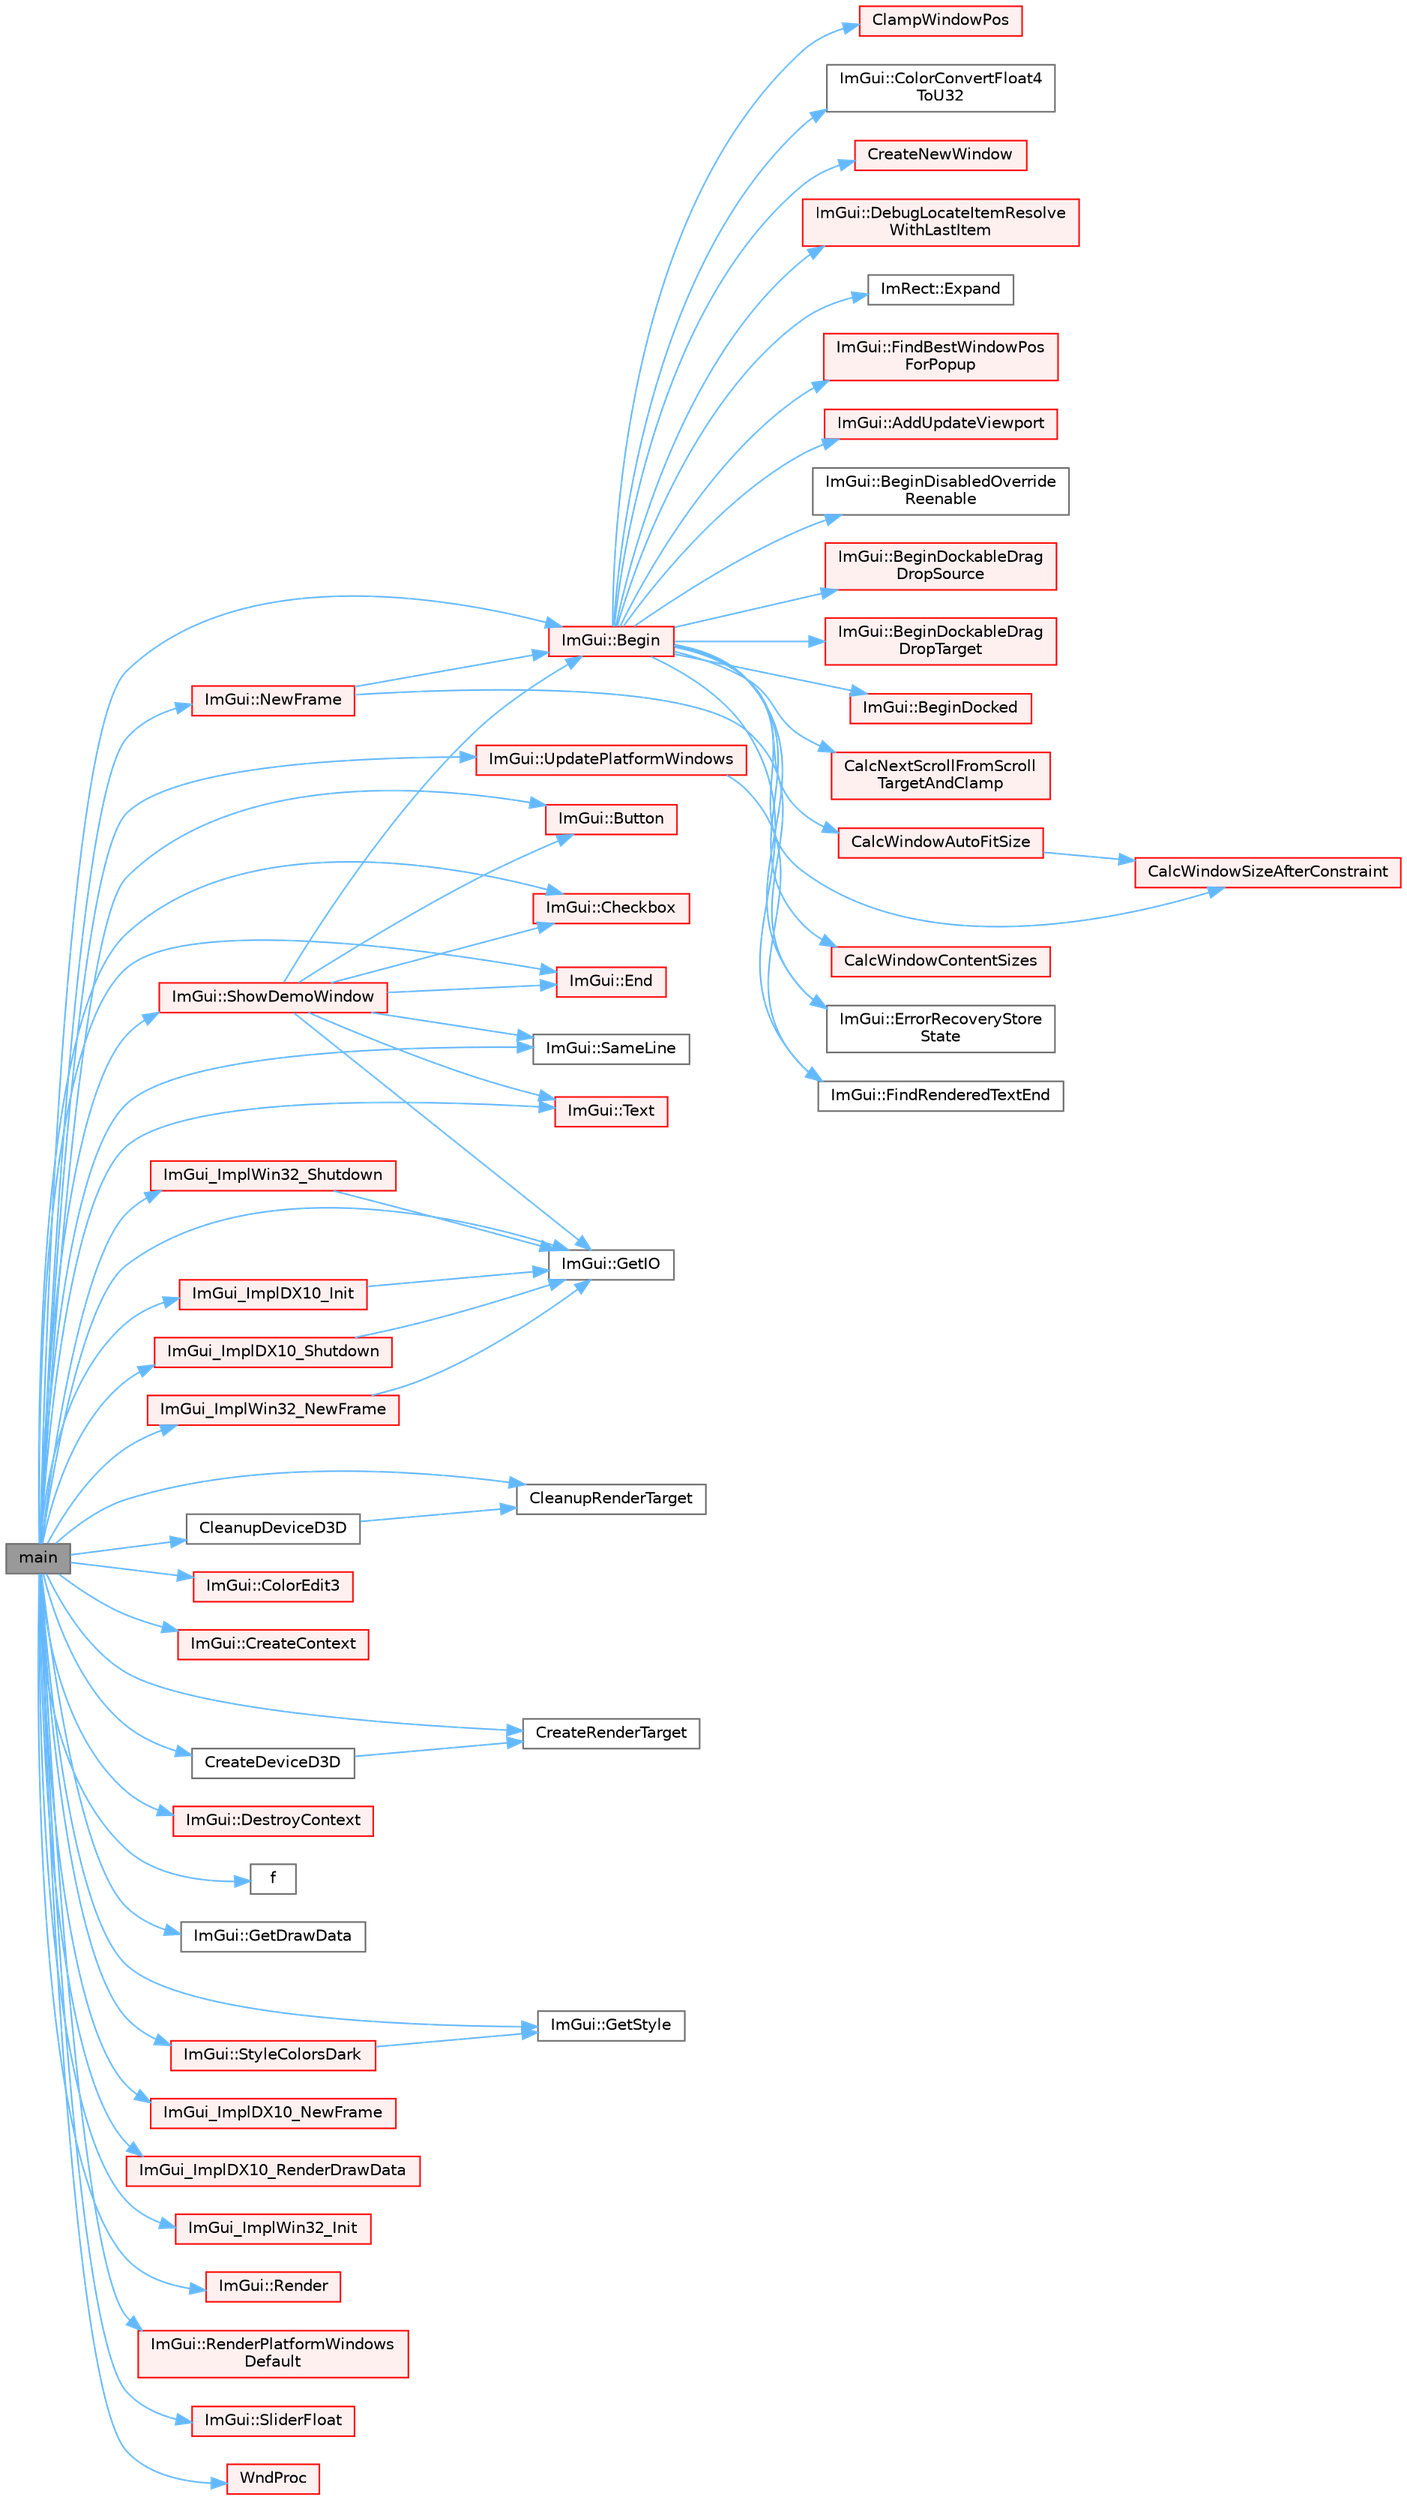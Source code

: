 digraph "main"
{
 // LATEX_PDF_SIZE
  bgcolor="transparent";
  edge [fontname=Helvetica,fontsize=10,labelfontname=Helvetica,labelfontsize=10];
  node [fontname=Helvetica,fontsize=10,shape=box,height=0.2,width=0.4];
  rankdir="LR";
  Node1 [id="Node000001",label="main",height=0.2,width=0.4,color="gray40", fillcolor="grey60", style="filled", fontcolor="black",tooltip=" "];
  Node1 -> Node2 [id="edge68_Node000001_Node000002",color="steelblue1",style="solid",tooltip=" "];
  Node2 [id="Node000002",label="ImGui::Begin",height=0.2,width=0.4,color="red", fillcolor="#FFF0F0", style="filled",URL="$namespace_im_gui.html#a581e58db0bc930bafa4a5d23093a2b99",tooltip=" "];
  Node2 -> Node3 [id="edge69_Node000002_Node000003",color="steelblue1",style="solid",tooltip=" "];
  Node3 [id="Node000003",label="ImGui::AddUpdateViewport",height=0.2,width=0.4,color="red", fillcolor="#FFF0F0", style="filled",URL="$namespace_im_gui.html#ada58e5d3e2efc3cef60f213d771408d8",tooltip=" "];
  Node2 -> Node24 [id="edge70_Node000002_Node000024",color="steelblue1",style="solid",tooltip=" "];
  Node24 [id="Node000024",label="ImGui::BeginDisabledOverride\lReenable",height=0.2,width=0.4,color="grey40", fillcolor="white", style="filled",URL="$namespace_im_gui.html#a26b36756e219b7129f894e1c2feb17a8",tooltip=" "];
  Node2 -> Node25 [id="edge71_Node000002_Node000025",color="steelblue1",style="solid",tooltip=" "];
  Node25 [id="Node000025",label="ImGui::BeginDockableDrag\lDropSource",height=0.2,width=0.4,color="red", fillcolor="#FFF0F0", style="filled",URL="$namespace_im_gui.html#a7a435b1565d4884e42a5ee5667f21a1f",tooltip=" "];
  Node2 -> Node374 [id="edge72_Node000002_Node000374",color="steelblue1",style="solid",tooltip=" "];
  Node374 [id="Node000374",label="ImGui::BeginDockableDrag\lDropTarget",height=0.2,width=0.4,color="red", fillcolor="#FFF0F0", style="filled",URL="$namespace_im_gui.html#a1725ff3becdb963b97c16d69d4c9f308",tooltip=" "];
  Node2 -> Node416 [id="edge73_Node000002_Node000416",color="steelblue1",style="solid",tooltip=" "];
  Node416 [id="Node000416",label="ImGui::BeginDocked",height=0.2,width=0.4,color="red", fillcolor="#FFF0F0", style="filled",URL="$namespace_im_gui.html#a627bb85e7c0ab597360f63719bfb1e55",tooltip=" "];
  Node2 -> Node267 [id="edge74_Node000002_Node000267",color="steelblue1",style="solid",tooltip=" "];
  Node267 [id="Node000267",label="CalcNextScrollFromScroll\lTargetAndClamp",height=0.2,width=0.4,color="red", fillcolor="#FFF0F0", style="filled",URL="$imgui_8cpp.html#a07abb80a54115cb5cf9da03351e29533",tooltip=" "];
  Node2 -> Node243 [id="edge75_Node000002_Node000243",color="steelblue1",style="solid",tooltip=" "];
  Node243 [id="Node000243",label="CalcWindowAutoFitSize",height=0.2,width=0.4,color="red", fillcolor="#FFF0F0", style="filled",URL="$imgui_8cpp.html#acbe6338daf87dc6ab636f02f1367eb41",tooltip=" "];
  Node243 -> Node246 [id="edge76_Node000243_Node000246",color="steelblue1",style="solid",tooltip=" "];
  Node246 [id="Node000246",label="CalcWindowSizeAfterConstraint",height=0.2,width=0.4,color="red", fillcolor="#FFF0F0", style="filled",URL="$imgui_8cpp.html#a0c4618a6985c33c4936f1d9f1c7b26b4",tooltip=" "];
  Node2 -> Node248 [id="edge77_Node000002_Node000248",color="steelblue1",style="solid",tooltip=" "];
  Node248 [id="Node000248",label="CalcWindowContentSizes",height=0.2,width=0.4,color="red", fillcolor="#FFF0F0", style="filled",URL="$imgui_8cpp.html#a6eddef51b4880a9f1dca88837f71fc6e",tooltip=" "];
  Node2 -> Node246 [id="edge78_Node000002_Node000246",color="steelblue1",style="solid",tooltip=" "];
  Node2 -> Node457 [id="edge79_Node000002_Node000457",color="steelblue1",style="solid",tooltip=" "];
  Node457 [id="Node000457",label="ClampWindowPos",height=0.2,width=0.4,color="red", fillcolor="#FFF0F0", style="filled",URL="$imgui_8cpp.html#a27b88f27774c413d5578ab6a3f989872",tooltip=" "];
  Node2 -> Node93 [id="edge80_Node000002_Node000093",color="steelblue1",style="solid",tooltip=" "];
  Node93 [id="Node000093",label="ImGui::ColorConvertFloat4\lToU32",height=0.2,width=0.4,color="grey40", fillcolor="white", style="filled",URL="$namespace_im_gui.html#abe2691de0b1a71c774ab24cc91564a94",tooltip=" "];
  Node2 -> Node458 [id="edge81_Node000002_Node000458",color="steelblue1",style="solid",tooltip=" "];
  Node458 [id="Node000458",label="CreateNewWindow",height=0.2,width=0.4,color="red", fillcolor="#FFF0F0", style="filled",URL="$imgui_8cpp.html#a3c92847eb67e7138e6f9af0ee66d3b33",tooltip=" "];
  Node2 -> Node115 [id="edge82_Node000002_Node000115",color="steelblue1",style="solid",tooltip=" "];
  Node115 [id="Node000115",label="ImGui::DebugLocateItemResolve\lWithLastItem",height=0.2,width=0.4,color="red", fillcolor="#FFF0F0", style="filled",URL="$namespace_im_gui.html#ae8ab0d7dfc90af8e82db3ed9e7829219",tooltip=" "];
  Node2 -> Node464 [id="edge83_Node000002_Node000464",color="steelblue1",style="solid",tooltip=" "];
  Node464 [id="Node000464",label="ImGui::ErrorRecoveryStore\lState",height=0.2,width=0.4,color="grey40", fillcolor="white", style="filled",URL="$namespace_im_gui.html#ac961d81019f580ffaec6b8857635a348",tooltip=" "];
  Node2 -> Node197 [id="edge84_Node000002_Node000197",color="steelblue1",style="solid",tooltip=" "];
  Node197 [id="Node000197",label="ImRect::Expand",height=0.2,width=0.4,color="grey40", fillcolor="white", style="filled",URL="$struct_im_rect.html#af33a7424c3341d08acd69da30c27c753",tooltip=" "];
  Node2 -> Node465 [id="edge85_Node000002_Node000465",color="steelblue1",style="solid",tooltip=" "];
  Node465 [id="Node000465",label="ImGui::FindBestWindowPos\lForPopup",height=0.2,width=0.4,color="red", fillcolor="#FFF0F0", style="filled",URL="$namespace_im_gui.html#a310ff87cbe678e2c632bf1f5577a7fbd",tooltip=" "];
  Node2 -> Node152 [id="edge86_Node000002_Node000152",color="steelblue1",style="solid",tooltip=" "];
  Node152 [id="Node000152",label="ImGui::FindRenderedTextEnd",height=0.2,width=0.4,color="grey40", fillcolor="white", style="filled",URL="$namespace_im_gui.html#a7671e1dbc803a31b06081b52a771d83f",tooltip=" "];
  Node1 -> Node512 [id="edge87_Node000001_Node000512",color="steelblue1",style="solid",tooltip=" "];
  Node512 [id="Node000512",label="ImGui::Button",height=0.2,width=0.4,color="red", fillcolor="#FFF0F0", style="filled",URL="$namespace_im_gui.html#a38094c568ce398db5a3abb9d3ac92030",tooltip=" "];
  Node1 -> Node515 [id="edge88_Node000001_Node000515",color="steelblue1",style="solid",tooltip=" "];
  Node515 [id="Node000515",label="ImGui::Checkbox",height=0.2,width=0.4,color="red", fillcolor="#FFF0F0", style="filled",URL="$namespace_im_gui.html#a57d73c1d0ef807fef734d91024092027",tooltip=" "];
  Node1 -> Node516 [id="edge89_Node000001_Node000516",color="steelblue1",style="solid",tooltip=" "];
  Node516 [id="Node000516",label="CleanupDeviceD3D",height=0.2,width=0.4,color="grey40", fillcolor="white", style="filled",URL="$runtime_2imgui_2examples_2example__sdl2__directx11_2main_8cpp.html#ae184460b32863da763541b7e59cfdae7",tooltip=" "];
  Node516 -> Node517 [id="edge90_Node000516_Node000517",color="steelblue1",style="solid",tooltip=" "];
  Node517 [id="Node000517",label="CleanupRenderTarget",height=0.2,width=0.4,color="grey40", fillcolor="white", style="filled",URL="$runtime_2imgui_2examples_2example__sdl2__directx11_2main_8cpp.html#a158bd53beaca42a81f1154cdcbef96ef",tooltip=" "];
  Node1 -> Node517 [id="edge91_Node000001_Node000517",color="steelblue1",style="solid",tooltip=" "];
  Node1 -> Node518 [id="edge92_Node000001_Node000518",color="steelblue1",style="solid",tooltip=" "];
  Node518 [id="Node000518",label="ImGui::ColorEdit3",height=0.2,width=0.4,color="red", fillcolor="#FFF0F0", style="filled",URL="$namespace_im_gui.html#a5afe76ba1c91f07363e40396e7df656e",tooltip=" "];
  Node1 -> Node652 [id="edge93_Node000001_Node000652",color="steelblue1",style="solid",tooltip=" "];
  Node652 [id="Node000652",label="ImGui::CreateContext",height=0.2,width=0.4,color="red", fillcolor="#FFF0F0", style="filled",URL="$namespace_im_gui.html#a4ff6c9ad05a0eba37ce1b5ff1607810a",tooltip=" "];
  Node1 -> Node664 [id="edge94_Node000001_Node000664",color="steelblue1",style="solid",tooltip=" "];
  Node664 [id="Node000664",label="CreateDeviceD3D",height=0.2,width=0.4,color="grey40", fillcolor="white", style="filled",URL="$runtime_2imgui_2examples_2example__sdl2__directx11_2main_8cpp.html#a9adec99bddda709d509857760a77a8fe",tooltip=" "];
  Node664 -> Node665 [id="edge95_Node000664_Node000665",color="steelblue1",style="solid",tooltip=" "];
  Node665 [id="Node000665",label="CreateRenderTarget",height=0.2,width=0.4,color="grey40", fillcolor="white", style="filled",URL="$runtime_2imgui_2examples_2example__sdl2__directx11_2main_8cpp.html#ab9ce49cc3b65f418ffe44be5b6b40da6",tooltip=" "];
  Node1 -> Node665 [id="edge96_Node000001_Node000665",color="steelblue1",style="solid",tooltip=" "];
  Node1 -> Node666 [id="edge97_Node000001_Node000666",color="steelblue1",style="solid",tooltip=" "];
  Node666 [id="Node000666",label="ImGui::DestroyContext",height=0.2,width=0.4,color="red", fillcolor="#FFF0F0", style="filled",URL="$namespace_im_gui.html#ab9132deece575023170cd8e681d0581d",tooltip=" "];
  Node1 -> Node87 [id="edge98_Node000001_Node000087",color="steelblue1",style="solid",tooltip=" "];
  Node87 [id="Node000087",label="ImGui::End",height=0.2,width=0.4,color="red", fillcolor="#FFF0F0", style="filled",URL="$namespace_im_gui.html#a5479d93794a004c67ceb6d13f37c8254",tooltip=" "];
  Node1 -> Node7 [id="edge99_Node000001_Node000007",color="steelblue1",style="solid",tooltip=" "];
  Node7 [id="Node000007",label="f",height=0.2,width=0.4,color="grey40", fillcolor="white", style="filled",URL="$cxx11__tensor__map_8cpp.html#a7f507fea02198f6cb81c86640c7b1a4e",tooltip=" "];
  Node1 -> Node680 [id="edge100_Node000001_Node000680",color="steelblue1",style="solid",tooltip=" "];
  Node680 [id="Node000680",label="ImGui::GetDrawData",height=0.2,width=0.4,color="grey40", fillcolor="white", style="filled",URL="$namespace_im_gui.html#ab73131dc44b1267dac04f0c2bb0af983",tooltip=" "];
  Node1 -> Node669 [id="edge101_Node000001_Node000669",color="steelblue1",style="solid",tooltip=" "];
  Node669 [id="Node000669",label="ImGui::GetIO",height=0.2,width=0.4,color="grey40", fillcolor="white", style="filled",URL="$namespace_im_gui.html#a3179e560812f878f3961ce803a5d9302",tooltip=" "];
  Node1 -> Node681 [id="edge102_Node000001_Node000681",color="steelblue1",style="solid",tooltip=" "];
  Node681 [id="Node000681",label="ImGui::GetStyle",height=0.2,width=0.4,color="grey40", fillcolor="white", style="filled",URL="$namespace_im_gui.html#abafef4bb3e3654efd96a47b2e22870a7",tooltip=" "];
  Node1 -> Node682 [id="edge103_Node000001_Node000682",color="steelblue1",style="solid",tooltip=" "];
  Node682 [id="Node000682",label="ImGui_ImplDX10_Init",height=0.2,width=0.4,color="red", fillcolor="#FFF0F0", style="filled",URL="$imgui__impl__dx10_8cpp.html#aa8dc800cedc5092805e1aa9d6afee906",tooltip=" "];
  Node682 -> Node669 [id="edge104_Node000682_Node000669",color="steelblue1",style="solid",tooltip=" "];
  Node1 -> Node696 [id="edge105_Node000001_Node000696",color="steelblue1",style="solid",tooltip=" "];
  Node696 [id="Node000696",label="ImGui_ImplDX10_NewFrame",height=0.2,width=0.4,color="red", fillcolor="#FFF0F0", style="filled",URL="$imgui__impl__dx10_8cpp.html#a5fb006cecac917c2461e3e97df812de6",tooltip=" "];
  Node1 -> Node689 [id="edge106_Node000001_Node000689",color="steelblue1",style="solid",tooltip=" "];
  Node689 [id="Node000689",label="ImGui_ImplDX10_RenderDrawData",height=0.2,width=0.4,color="red", fillcolor="#FFF0F0", style="filled",URL="$imgui__impl__dx10_8cpp.html#a36b94daad0a10caa3af4debaf6712226",tooltip=" "];
  Node1 -> Node773 [id="edge107_Node000001_Node000773",color="steelblue1",style="solid",tooltip=" "];
  Node773 [id="Node000773",label="ImGui_ImplDX10_Shutdown",height=0.2,width=0.4,color="red", fillcolor="#FFF0F0", style="filled",URL="$imgui__impl__dx10_8cpp.html#af1d6a78c053f5582d67d8de49b0ac8bd",tooltip=" "];
  Node773 -> Node669 [id="edge108_Node000773_Node000669",color="steelblue1",style="solid",tooltip=" "];
  Node1 -> Node775 [id="edge109_Node000001_Node000775",color="steelblue1",style="solid",tooltip=" "];
  Node775 [id="Node000775",label="ImGui_ImplWin32_Init",height=0.2,width=0.4,color="red", fillcolor="#FFF0F0", style="filled",URL="$imgui__impl__win32_8cpp.html#a9f752412a1f6dfdf6fc00dbbd90a8428",tooltip=" "];
  Node1 -> Node827 [id="edge110_Node000001_Node000827",color="steelblue1",style="solid",tooltip=" "];
  Node827 [id="Node000827",label="ImGui_ImplWin32_NewFrame",height=0.2,width=0.4,color="red", fillcolor="#FFF0F0", style="filled",URL="$imgui__impl__win32_8cpp.html#ade4f55b90fdbd75a562d894d33f1909e",tooltip=" "];
  Node827 -> Node669 [id="edge111_Node000827_Node000669",color="steelblue1",style="solid",tooltip=" "];
  Node1 -> Node834 [id="edge112_Node000001_Node000834",color="steelblue1",style="solid",tooltip=" "];
  Node834 [id="Node000834",label="ImGui_ImplWin32_Shutdown",height=0.2,width=0.4,color="red", fillcolor="#FFF0F0", style="filled",URL="$imgui__impl__win32_8cpp.html#a4eddd1969cc460312197f2df3dbc992a",tooltip=" "];
  Node834 -> Node669 [id="edge113_Node000834_Node000669",color="steelblue1",style="solid",tooltip=" "];
  Node1 -> Node836 [id="edge114_Node000001_Node000836",color="steelblue1",style="solid",tooltip=" "];
  Node836 [id="Node000836",label="ImGui::NewFrame",height=0.2,width=0.4,color="red", fillcolor="#FFF0F0", style="filled",URL="$namespace_im_gui.html#ab3f1fc018f903b7ad79fd10663375774",tooltip=" "];
  Node836 -> Node2 [id="edge115_Node000836_Node000002",color="steelblue1",style="solid",tooltip=" "];
  Node836 -> Node464 [id="edge116_Node000836_Node000464",color="steelblue1",style="solid",tooltip=" "];
  Node1 -> Node984 [id="edge117_Node000001_Node000984",color="steelblue1",style="solid",tooltip=" "];
  Node984 [id="Node000984",label="ImGui::Render",height=0.2,width=0.4,color="red", fillcolor="#FFF0F0", style="filled",URL="$namespace_im_gui.html#ab51a164f547317c16c441f1599e3946d",tooltip=" "];
  Node1 -> Node1028 [id="edge118_Node000001_Node001028",color="steelblue1",style="solid",tooltip=" "];
  Node1028 [id="Node001028",label="ImGui::RenderPlatformWindows\lDefault",height=0.2,width=0.4,color="red", fillcolor="#FFF0F0", style="filled",URL="$namespace_im_gui.html#a6b071e16d5fd79c23459135ff562bef5",tooltip=" "];
  Node1 -> Node177 [id="edge119_Node000001_Node000177",color="steelblue1",style="solid",tooltip=" "];
  Node177 [id="Node000177",label="ImGui::SameLine",height=0.2,width=0.4,color="grey40", fillcolor="white", style="filled",URL="$namespace_im_gui.html#addd433eb3aae59119e341e80db474f66",tooltip=" "];
  Node1 -> Node1029 [id="edge120_Node000001_Node001029",color="steelblue1",style="solid",tooltip=" "];
  Node1029 [id="Node001029",label="ImGui::ShowDemoWindow",height=0.2,width=0.4,color="red", fillcolor="#FFF0F0", style="filled",URL="$namespace_im_gui.html#af95643a0ce4893b9e57c12991922fb18",tooltip=" "];
  Node1029 -> Node2 [id="edge121_Node001029_Node000002",color="steelblue1",style="solid",tooltip=" "];
  Node1029 -> Node512 [id="edge122_Node001029_Node000512",color="steelblue1",style="solid",tooltip=" "];
  Node1029 -> Node515 [id="edge123_Node001029_Node000515",color="steelblue1",style="solid",tooltip=" "];
  Node1029 -> Node87 [id="edge124_Node001029_Node000087",color="steelblue1",style="solid",tooltip=" "];
  Node1029 -> Node669 [id="edge125_Node001029_Node000669",color="steelblue1",style="solid",tooltip=" "];
  Node1029 -> Node177 [id="edge126_Node001029_Node000177",color="steelblue1",style="solid",tooltip=" "];
  Node1029 -> Node526 [id="edge127_Node001029_Node000526",color="steelblue1",style="solid",tooltip=" "];
  Node526 [id="Node000526",label="ImGui::Text",height=0.2,width=0.4,color="red", fillcolor="#FFF0F0", style="filled",URL="$namespace_im_gui.html#a9e7b83611fe441d54fad2effb4bf4965",tooltip=" "];
  Node1 -> Node1079 [id="edge128_Node000001_Node001079",color="steelblue1",style="solid",tooltip=" "];
  Node1079 [id="Node001079",label="ImGui::SliderFloat",height=0.2,width=0.4,color="red", fillcolor="#FFF0F0", style="filled",URL="$namespace_im_gui.html#a864f761801792a0cc5ce3408f3392cfc",tooltip=" "];
  Node1 -> Node1472 [id="edge129_Node000001_Node001472",color="steelblue1",style="solid",tooltip=" "];
  Node1472 [id="Node001472",label="ImGui::StyleColorsDark",height=0.2,width=0.4,color="red", fillcolor="#FFF0F0", style="filled",URL="$namespace_im_gui.html#a26c67fc14081b359566d5e135cd8c767",tooltip=" "];
  Node1472 -> Node681 [id="edge130_Node001472_Node000681",color="steelblue1",style="solid",tooltip=" "];
  Node1 -> Node526 [id="edge131_Node000001_Node000526",color="steelblue1",style="solid",tooltip=" "];
  Node1 -> Node1475 [id="edge132_Node000001_Node001475",color="steelblue1",style="solid",tooltip=" "];
  Node1475 [id="Node001475",label="ImGui::UpdatePlatformWindows",height=0.2,width=0.4,color="red", fillcolor="#FFF0F0", style="filled",URL="$namespace_im_gui.html#aec5bbce3200aa681dac6a1915ef07f60",tooltip=" "];
  Node1475 -> Node152 [id="edge133_Node001475_Node000152",color="steelblue1",style="solid",tooltip=" "];
  Node1 -> Node1477 [id="edge134_Node000001_Node001477",color="steelblue1",style="solid",tooltip=" "];
  Node1477 [id="Node001477",label="WndProc",height=0.2,width=0.4,color="red", fillcolor="#FFF0F0", style="filled",URL="$runtime_2imgui_2examples_2example__win32__directx10_2main_8cpp.html#ad1644ad75d6f865267b0a5c58254ec1f",tooltip=" "];
}
